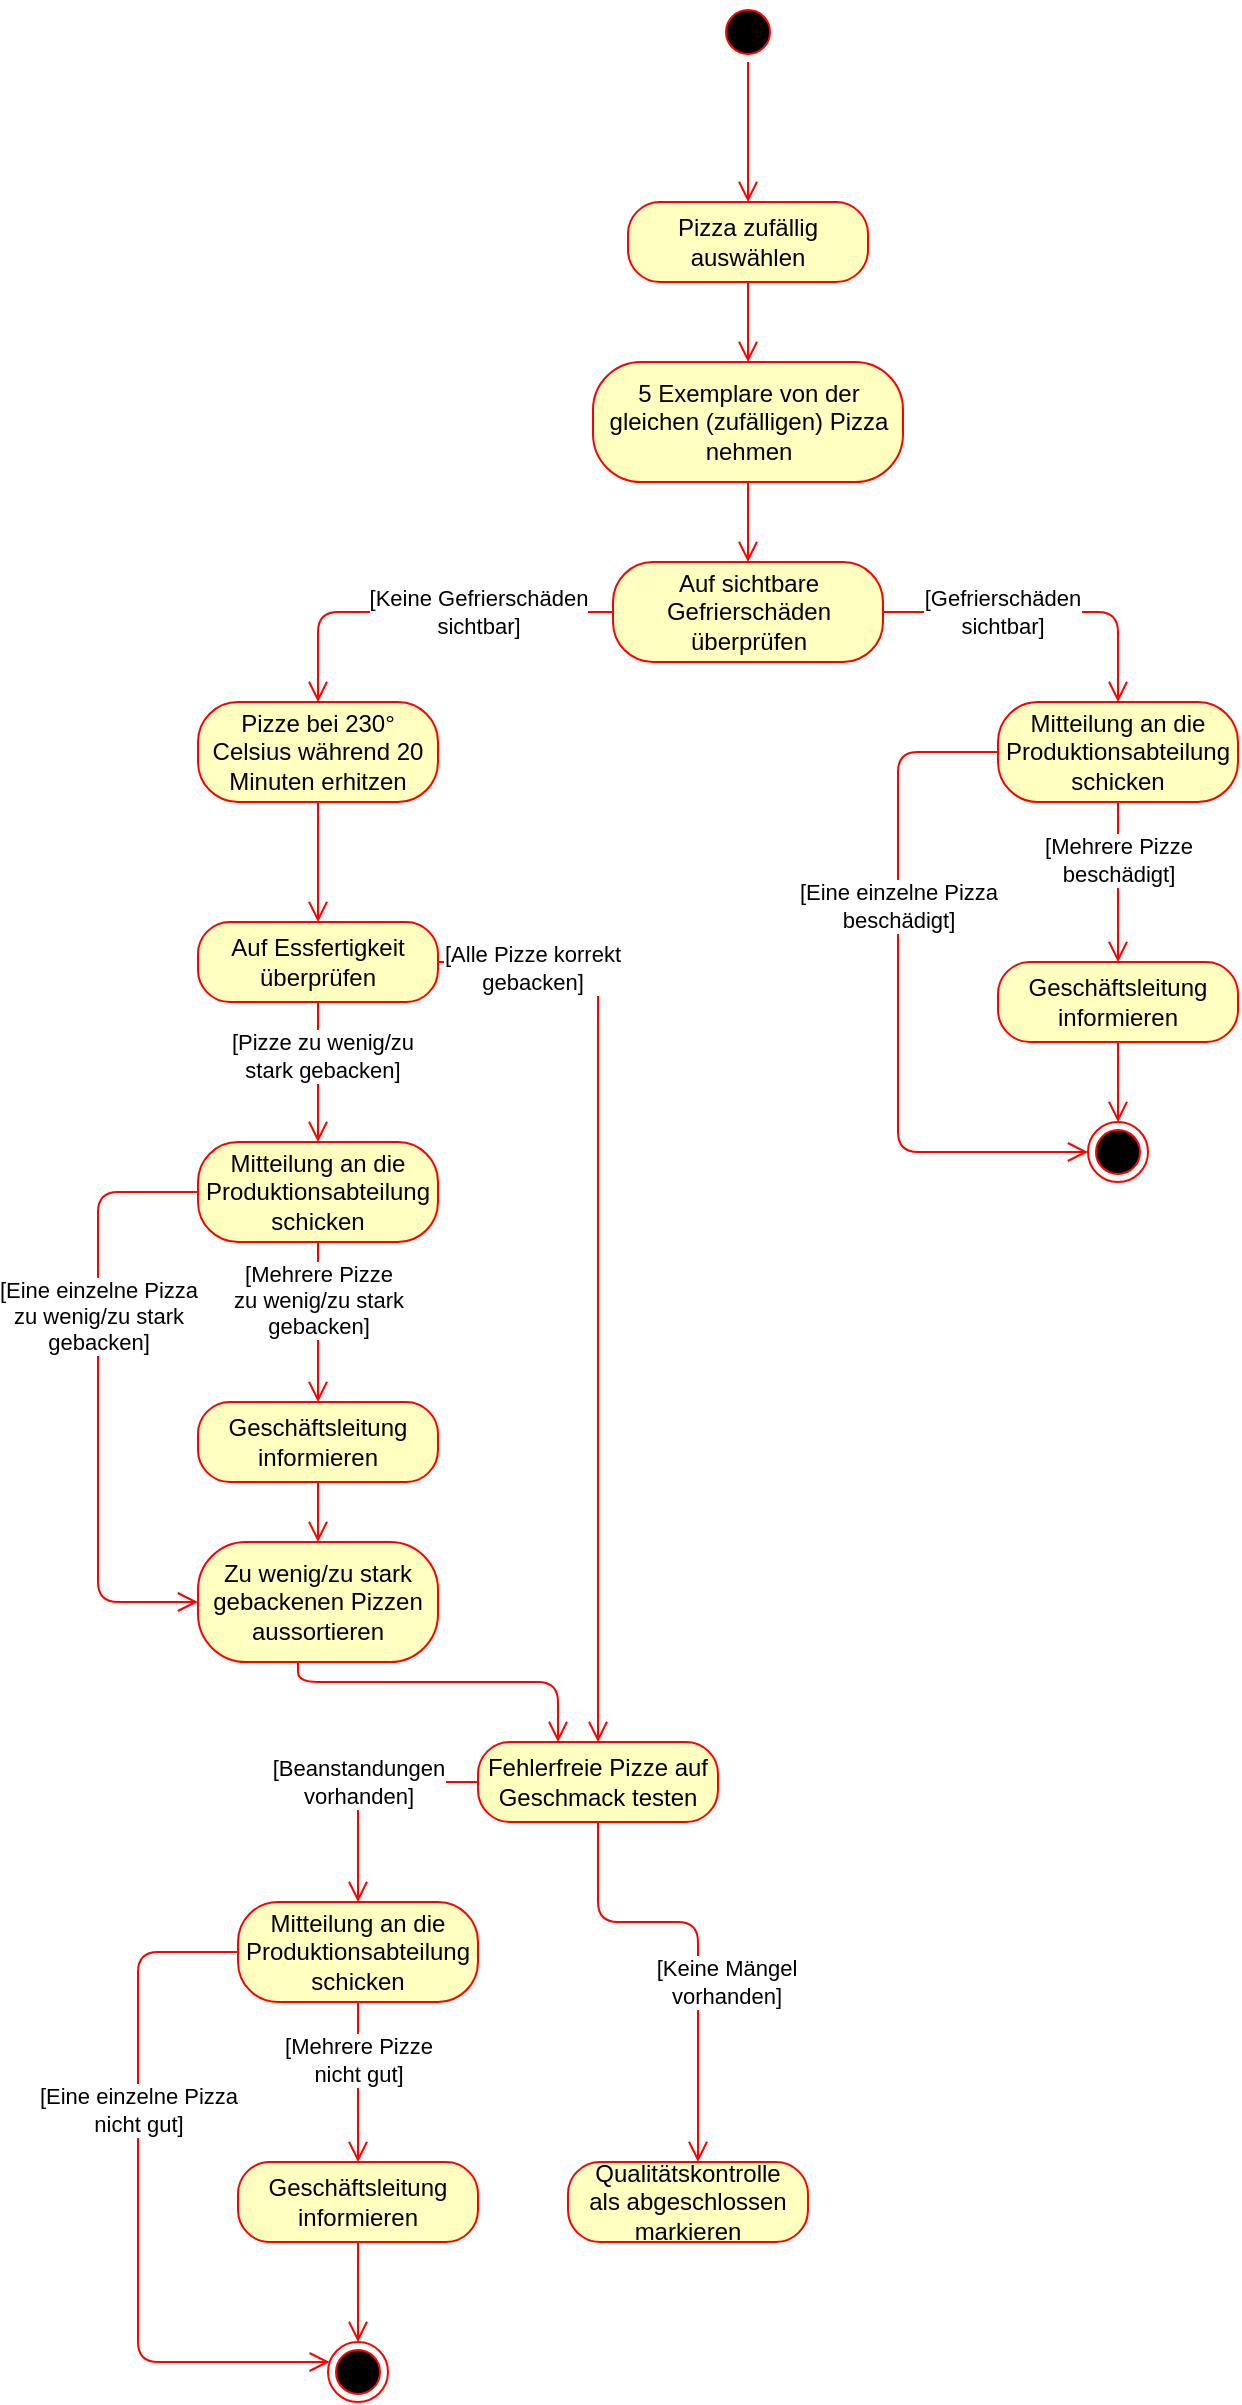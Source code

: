 <mxfile version="13.6.3" type="github">
  <diagram id="ezGaTpR-AKmtANGIafnU" name="Page-1">
    <mxGraphModel dx="1422" dy="748" grid="1" gridSize="10" guides="1" tooltips="1" connect="1" arrows="1" fold="1" page="1" pageScale="1" pageWidth="850" pageHeight="1100" math="0" shadow="0">
      <root>
        <mxCell id="0" />
        <mxCell id="1" parent="0" />
        <mxCell id="fG3WsD9q_cIxLBwufDan-1" value="" style="ellipse;html=1;shape=startState;fillColor=#000000;strokeColor=#ff0000;" vertex="1" parent="1">
          <mxGeometry x="380" y="40" width="30" height="30" as="geometry" />
        </mxCell>
        <mxCell id="fG3WsD9q_cIxLBwufDan-2" value="" style="edgeStyle=orthogonalEdgeStyle;html=1;verticalAlign=bottom;endArrow=open;endSize=8;strokeColor=#ff0000;" edge="1" source="fG3WsD9q_cIxLBwufDan-1" parent="1" target="fG3WsD9q_cIxLBwufDan-3">
          <mxGeometry relative="1" as="geometry">
            <mxPoint x="395" y="130" as="targetPoint" />
          </mxGeometry>
        </mxCell>
        <mxCell id="fG3WsD9q_cIxLBwufDan-3" value="Pizza zufällig auswählen" style="rounded=1;whiteSpace=wrap;html=1;arcSize=40;fontColor=#000000;fillColor=#ffffc0;strokeColor=#ff0000;" vertex="1" parent="1">
          <mxGeometry x="335" y="140" width="120" height="40" as="geometry" />
        </mxCell>
        <mxCell id="fG3WsD9q_cIxLBwufDan-4" value="" style="edgeStyle=orthogonalEdgeStyle;html=1;verticalAlign=bottom;endArrow=open;endSize=8;strokeColor=#ff0000;" edge="1" source="fG3WsD9q_cIxLBwufDan-3" parent="1" target="fG3WsD9q_cIxLBwufDan-5">
          <mxGeometry relative="1" as="geometry">
            <mxPoint x="395" y="220" as="targetPoint" />
          </mxGeometry>
        </mxCell>
        <mxCell id="fG3WsD9q_cIxLBwufDan-5" value="5 Exemplare von der gleichen (zufälligen) Pizza nehmen" style="rounded=1;whiteSpace=wrap;html=1;arcSize=40;fontColor=#000000;fillColor=#ffffc0;strokeColor=#ff0000;" vertex="1" parent="1">
          <mxGeometry x="317.5" y="220" width="155" height="60" as="geometry" />
        </mxCell>
        <mxCell id="fG3WsD9q_cIxLBwufDan-6" value="Auf sichtbare Gefrierschäden überprüfen" style="rounded=1;whiteSpace=wrap;html=1;arcSize=40;fontColor=#000000;fillColor=#ffffc0;strokeColor=#ff0000;" vertex="1" parent="1">
          <mxGeometry x="327.5" y="320" width="135" height="50" as="geometry" />
        </mxCell>
        <mxCell id="fG3WsD9q_cIxLBwufDan-8" value="" style="edgeStyle=orthogonalEdgeStyle;html=1;verticalAlign=bottom;endArrow=open;endSize=8;strokeColor=#ff0000;" edge="1" parent="1" source="fG3WsD9q_cIxLBwufDan-5" target="fG3WsD9q_cIxLBwufDan-6">
          <mxGeometry relative="1" as="geometry">
            <mxPoint x="405" y="150" as="targetPoint" />
            <mxPoint x="405" y="80" as="sourcePoint" />
          </mxGeometry>
        </mxCell>
        <mxCell id="fG3WsD9q_cIxLBwufDan-10" value="" style="edgeStyle=orthogonalEdgeStyle;html=1;verticalAlign=bottom;endArrow=open;endSize=8;strokeColor=#ff0000;" edge="1" parent="1" source="fG3WsD9q_cIxLBwufDan-6" target="fG3WsD9q_cIxLBwufDan-12">
          <mxGeometry relative="1" as="geometry">
            <mxPoint x="210" y="430" as="targetPoint" />
            <mxPoint x="405" y="80" as="sourcePoint" />
            <Array as="points">
              <mxPoint x="180" y="345" />
            </Array>
          </mxGeometry>
        </mxCell>
        <mxCell id="fG3WsD9q_cIxLBwufDan-14" value="&lt;div&gt;[Keine Gefrierschäden&lt;/div&gt;&lt;div&gt;sichtbar]&lt;br&gt;&lt;/div&gt;" style="edgeLabel;html=1;align=center;verticalAlign=middle;resizable=0;points=[];" vertex="1" connectable="0" parent="fG3WsD9q_cIxLBwufDan-10">
          <mxGeometry x="-0.205" y="-1" relative="1" as="geometry">
            <mxPoint x="8.5" y="1" as="offset" />
          </mxGeometry>
        </mxCell>
        <mxCell id="fG3WsD9q_cIxLBwufDan-12" value="Pizze bei 230° Celsius während 20 Minuten erhitzen" style="rounded=1;whiteSpace=wrap;html=1;arcSize=40;fontColor=#000000;fillColor=#ffffc0;strokeColor=#ff0000;" vertex="1" parent="1">
          <mxGeometry x="120" y="390" width="120" height="50" as="geometry" />
        </mxCell>
        <mxCell id="fG3WsD9q_cIxLBwufDan-13" value="" style="edgeStyle=orthogonalEdgeStyle;html=1;verticalAlign=bottom;endArrow=open;endSize=8;strokeColor=#ff0000;" edge="1" source="fG3WsD9q_cIxLBwufDan-12" parent="1" target="fG3WsD9q_cIxLBwufDan-25">
          <mxGeometry relative="1" as="geometry">
            <mxPoint x="220" y="530" as="targetPoint" />
            <Array as="points">
              <mxPoint x="180" y="430" />
              <mxPoint x="180" y="430" />
            </Array>
          </mxGeometry>
        </mxCell>
        <mxCell id="fG3WsD9q_cIxLBwufDan-15" value="Mitteilung an die Produktionsabteilung schicken" style="rounded=1;whiteSpace=wrap;html=1;arcSize=40;fontColor=#000000;fillColor=#ffffc0;strokeColor=#ff0000;" vertex="1" parent="1">
          <mxGeometry x="520" y="390" width="120" height="50" as="geometry" />
        </mxCell>
        <mxCell id="fG3WsD9q_cIxLBwufDan-16" value="" style="edgeStyle=orthogonalEdgeStyle;html=1;verticalAlign=bottom;endArrow=open;endSize=8;strokeColor=#ff0000;" edge="1" source="fG3WsD9q_cIxLBwufDan-15" parent="1" target="fG3WsD9q_cIxLBwufDan-20">
          <mxGeometry relative="1" as="geometry">
            <mxPoint x="480" y="480" as="targetPoint" />
            <Array as="points">
              <mxPoint x="580" y="480" />
              <mxPoint x="580" y="480" />
            </Array>
          </mxGeometry>
        </mxCell>
        <mxCell id="fG3WsD9q_cIxLBwufDan-22" value="&lt;div&gt;[Mehrere Pizze&lt;br&gt;&lt;/div&gt;&lt;div&gt;beschädigt]&lt;br&gt;&lt;/div&gt;" style="edgeLabel;html=1;align=center;verticalAlign=middle;resizable=0;points=[];" vertex="1" connectable="0" parent="fG3WsD9q_cIxLBwufDan-16">
          <mxGeometry x="-0.259" y="1" relative="1" as="geometry">
            <mxPoint x="-1" y="-1" as="offset" />
          </mxGeometry>
        </mxCell>
        <mxCell id="fG3WsD9q_cIxLBwufDan-18" value="" style="edgeStyle=orthogonalEdgeStyle;html=1;verticalAlign=bottom;endArrow=open;endSize=8;strokeColor=#ff0000;" edge="1" parent="1" source="fG3WsD9q_cIxLBwufDan-6" target="fG3WsD9q_cIxLBwufDan-15">
          <mxGeometry relative="1" as="geometry">
            <mxPoint x="405" y="150" as="targetPoint" />
            <mxPoint x="405" y="80" as="sourcePoint" />
          </mxGeometry>
        </mxCell>
        <mxCell id="fG3WsD9q_cIxLBwufDan-19" value="&lt;div&gt;[Gefrierschäden&lt;/div&gt;&lt;div&gt;sichtbar]&lt;br&gt;&lt;/div&gt;" style="edgeLabel;html=1;align=center;verticalAlign=middle;resizable=0;points=[];" vertex="1" connectable="0" parent="fG3WsD9q_cIxLBwufDan-18">
          <mxGeometry x="-0.666" y="3" relative="1" as="geometry">
            <mxPoint x="32.5" y="3" as="offset" />
          </mxGeometry>
        </mxCell>
        <mxCell id="fG3WsD9q_cIxLBwufDan-20" value="Geschäftsleitung informieren" style="rounded=1;whiteSpace=wrap;html=1;arcSize=40;fontColor=#000000;fillColor=#ffffc0;strokeColor=#ff0000;" vertex="1" parent="1">
          <mxGeometry x="520" y="520" width="120" height="40" as="geometry" />
        </mxCell>
        <mxCell id="fG3WsD9q_cIxLBwufDan-21" value="" style="edgeStyle=orthogonalEdgeStyle;html=1;verticalAlign=bottom;endArrow=open;endSize=8;strokeColor=#ff0000;" edge="1" source="fG3WsD9q_cIxLBwufDan-20" parent="1" target="fG3WsD9q_cIxLBwufDan-27">
          <mxGeometry relative="1" as="geometry">
            <mxPoint x="490" y="580" as="targetPoint" />
          </mxGeometry>
        </mxCell>
        <mxCell id="fG3WsD9q_cIxLBwufDan-23" value="" style="edgeStyle=orthogonalEdgeStyle;html=1;verticalAlign=bottom;endArrow=open;endSize=8;strokeColor=#ff0000;" edge="1" parent="1" source="fG3WsD9q_cIxLBwufDan-15" target="fG3WsD9q_cIxLBwufDan-27">
          <mxGeometry relative="1" as="geometry">
            <mxPoint x="440" y="550" as="targetPoint" />
            <mxPoint x="590" y="450" as="sourcePoint" />
            <Array as="points">
              <mxPoint x="470" y="415" />
              <mxPoint x="470" y="615" />
            </Array>
          </mxGeometry>
        </mxCell>
        <mxCell id="fG3WsD9q_cIxLBwufDan-24" value="&lt;div&gt;[Eine einzelne Pizza&lt;/div&gt;&lt;div&gt;beschädigt]&lt;br&gt;&lt;/div&gt;" style="edgeLabel;html=1;align=center;verticalAlign=middle;resizable=0;points=[];" vertex="1" connectable="0" parent="fG3WsD9q_cIxLBwufDan-23">
          <mxGeometry x="-0.259" y="1" relative="1" as="geometry">
            <mxPoint x="-1" y="-1" as="offset" />
          </mxGeometry>
        </mxCell>
        <mxCell id="fG3WsD9q_cIxLBwufDan-25" value="Auf Essfertigkeit überprüfen" style="rounded=1;whiteSpace=wrap;html=1;arcSize=40;fontColor=#000000;fillColor=#ffffc0;strokeColor=#ff0000;" vertex="1" parent="1">
          <mxGeometry x="120" y="500" width="120" height="40" as="geometry" />
        </mxCell>
        <mxCell id="fG3WsD9q_cIxLBwufDan-26" value="" style="edgeStyle=orthogonalEdgeStyle;html=1;verticalAlign=bottom;endArrow=open;endSize=8;strokeColor=#ff0000;" edge="1" source="fG3WsD9q_cIxLBwufDan-25" parent="1" target="fG3WsD9q_cIxLBwufDan-42">
          <mxGeometry relative="1" as="geometry">
            <mxPoint x="400" y="915" as="targetPoint" />
          </mxGeometry>
        </mxCell>
        <mxCell id="fG3WsD9q_cIxLBwufDan-46" value="&lt;div&gt;[Alle Pizze korrekt&lt;/div&gt;&lt;div&gt;gebacken]&lt;br&gt;&lt;/div&gt;" style="edgeLabel;html=1;align=center;verticalAlign=middle;resizable=0;points=[];" vertex="1" connectable="0" parent="fG3WsD9q_cIxLBwufDan-26">
          <mxGeometry x="-0.802" y="-3" relative="1" as="geometry">
            <mxPoint as="offset" />
          </mxGeometry>
        </mxCell>
        <mxCell id="fG3WsD9q_cIxLBwufDan-27" value="" style="ellipse;html=1;shape=endState;fillColor=#000000;strokeColor=#ff0000;" vertex="1" parent="1">
          <mxGeometry x="565" y="600" width="30" height="30" as="geometry" />
        </mxCell>
        <mxCell id="fG3WsD9q_cIxLBwufDan-28" value="Mitteilung an die Produktionsabteilung schicken" style="rounded=1;whiteSpace=wrap;html=1;arcSize=40;fontColor=#000000;fillColor=#ffffc0;strokeColor=#ff0000;" vertex="1" parent="1">
          <mxGeometry x="120" y="610" width="120" height="50" as="geometry" />
        </mxCell>
        <mxCell id="fG3WsD9q_cIxLBwufDan-29" value="" style="edgeStyle=orthogonalEdgeStyle;html=1;verticalAlign=bottom;endArrow=open;endSize=8;strokeColor=#ff0000;" edge="1" parent="1" source="fG3WsD9q_cIxLBwufDan-28" target="fG3WsD9q_cIxLBwufDan-31">
          <mxGeometry relative="1" as="geometry">
            <mxPoint x="80" y="730" as="targetPoint" />
            <Array as="points">
              <mxPoint x="180" y="730" />
              <mxPoint x="180" y="730" />
            </Array>
          </mxGeometry>
        </mxCell>
        <mxCell id="fG3WsD9q_cIxLBwufDan-30" value="&lt;div&gt;[Mehrere Pizze&lt;br&gt;&lt;/div&gt;&lt;div&gt;zu wenig/zu stark&lt;/div&gt;&lt;div&gt;gebacken]&lt;br&gt;&lt;/div&gt;" style="edgeLabel;html=1;align=center;verticalAlign=middle;resizable=0;points=[];" vertex="1" connectable="0" parent="fG3WsD9q_cIxLBwufDan-29">
          <mxGeometry x="-0.259" y="1" relative="1" as="geometry">
            <mxPoint x="-1" y="-1" as="offset" />
          </mxGeometry>
        </mxCell>
        <mxCell id="fG3WsD9q_cIxLBwufDan-31" value="Geschäftsleitung informieren" style="rounded=1;whiteSpace=wrap;html=1;arcSize=40;fontColor=#000000;fillColor=#ffffc0;strokeColor=#ff0000;" vertex="1" parent="1">
          <mxGeometry x="120" y="740" width="120" height="40" as="geometry" />
        </mxCell>
        <mxCell id="fG3WsD9q_cIxLBwufDan-32" value="" style="edgeStyle=orthogonalEdgeStyle;html=1;verticalAlign=bottom;endArrow=open;endSize=8;strokeColor=#ff0000;" edge="1" parent="1" source="fG3WsD9q_cIxLBwufDan-31">
          <mxGeometry relative="1" as="geometry">
            <mxPoint x="180" y="810" as="targetPoint" />
            <Array as="points">
              <mxPoint x="180" y="790" />
              <mxPoint x="180" y="790" />
            </Array>
          </mxGeometry>
        </mxCell>
        <mxCell id="fG3WsD9q_cIxLBwufDan-33" value="" style="edgeStyle=orthogonalEdgeStyle;html=1;verticalAlign=bottom;endArrow=open;endSize=8;strokeColor=#ff0000;" edge="1" parent="1" source="fG3WsD9q_cIxLBwufDan-28" target="fG3WsD9q_cIxLBwufDan-39">
          <mxGeometry relative="1" as="geometry">
            <mxPoint x="120" y="865" as="targetPoint" />
            <mxPoint x="190" y="700" as="sourcePoint" />
            <Array as="points">
              <mxPoint x="70" y="635" />
              <mxPoint x="70" y="840" />
            </Array>
          </mxGeometry>
        </mxCell>
        <mxCell id="fG3WsD9q_cIxLBwufDan-34" value="&lt;div&gt;[Eine einzelne Pizza&lt;/div&gt;&lt;div&gt;zu wenig/zu stark&lt;/div&gt;&lt;div&gt;gebacken]&lt;br&gt;&lt;/div&gt;" style="edgeLabel;html=1;align=center;verticalAlign=middle;resizable=0;points=[];" vertex="1" connectable="0" parent="fG3WsD9q_cIxLBwufDan-33">
          <mxGeometry x="-0.259" y="1" relative="1" as="geometry">
            <mxPoint x="-1" y="-1" as="offset" />
          </mxGeometry>
        </mxCell>
        <mxCell id="fG3WsD9q_cIxLBwufDan-37" value="" style="edgeStyle=orthogonalEdgeStyle;html=1;verticalAlign=bottom;endArrow=open;endSize=8;strokeColor=#ff0000;" edge="1" parent="1" source="fG3WsD9q_cIxLBwufDan-25" target="fG3WsD9q_cIxLBwufDan-28">
          <mxGeometry relative="1" as="geometry">
            <mxPoint x="388" y="670" as="targetPoint" />
            <mxPoint x="250" y="530" as="sourcePoint" />
          </mxGeometry>
        </mxCell>
        <mxCell id="fG3WsD9q_cIxLBwufDan-38" value="&lt;div&gt;[Pizze zu wenig/zu &lt;br&gt;&lt;/div&gt;&lt;div&gt;stark gebacken]&lt;/div&gt;" style="edgeLabel;html=1;align=center;verticalAlign=middle;resizable=0;points=[];" vertex="1" connectable="0" parent="fG3WsD9q_cIxLBwufDan-37">
          <mxGeometry x="-0.24" y="2" relative="1" as="geometry">
            <mxPoint as="offset" />
          </mxGeometry>
        </mxCell>
        <mxCell id="fG3WsD9q_cIxLBwufDan-39" value="&lt;div&gt;Zu wenig/zu stark&lt;/div&gt;&lt;div&gt;gebackenen Pizzen&lt;/div&gt;&lt;div&gt;aussortieren&lt;br&gt;&lt;/div&gt;" style="rounded=1;whiteSpace=wrap;html=1;arcSize=40;fontColor=#000000;fillColor=#ffffc0;strokeColor=#ff0000;" vertex="1" parent="1">
          <mxGeometry x="120" y="810" width="120" height="60" as="geometry" />
        </mxCell>
        <mxCell id="fG3WsD9q_cIxLBwufDan-40" value="" style="edgeStyle=orthogonalEdgeStyle;html=1;verticalAlign=bottom;endArrow=open;endSize=8;strokeColor=#ff0000;" edge="1" source="fG3WsD9q_cIxLBwufDan-39" parent="1" target="fG3WsD9q_cIxLBwufDan-42">
          <mxGeometry relative="1" as="geometry">
            <mxPoint x="300" y="915" as="targetPoint" />
            <Array as="points">
              <mxPoint x="170" y="880" />
              <mxPoint x="300" y="880" />
            </Array>
          </mxGeometry>
        </mxCell>
        <mxCell id="fG3WsD9q_cIxLBwufDan-42" value="&lt;div&gt;Fehlerfreie Pizze auf&lt;/div&gt;&lt;div&gt;Geschmack testen&lt;br&gt;&lt;/div&gt;" style="rounded=1;whiteSpace=wrap;html=1;arcSize=40;fontColor=#000000;fillColor=#ffffc0;strokeColor=#ff0000;" vertex="1" parent="1">
          <mxGeometry x="260" y="910" width="120" height="40" as="geometry" />
        </mxCell>
        <mxCell id="fG3WsD9q_cIxLBwufDan-47" value="" style="edgeStyle=orthogonalEdgeStyle;html=1;verticalAlign=bottom;endArrow=open;endSize=8;strokeColor=#ff0000;" edge="1" parent="1" source="fG3WsD9q_cIxLBwufDan-42" target="fG3WsD9q_cIxLBwufDan-48">
          <mxGeometry relative="1" as="geometry">
            <mxPoint x="360" y="1090" as="targetPoint" />
            <mxPoint x="360" y="1030" as="sourcePoint" />
            <Array as="points">
              <mxPoint x="200" y="930" />
            </Array>
          </mxGeometry>
        </mxCell>
        <mxCell id="fG3WsD9q_cIxLBwufDan-56" value="&lt;div&gt;[Beanstandungen&lt;/div&gt;&lt;div&gt;vorhanden]&lt;br&gt;&lt;/div&gt;" style="edgeLabel;html=1;align=center;verticalAlign=middle;resizable=0;points=[];" vertex="1" connectable="0" parent="fG3WsD9q_cIxLBwufDan-47">
          <mxGeometry x="-0.3" y="3" relative="1" as="geometry">
            <mxPoint x="-18" y="-3" as="offset" />
          </mxGeometry>
        </mxCell>
        <mxCell id="fG3WsD9q_cIxLBwufDan-48" value="Mitteilung an die Produktionsabteilung schicken" style="rounded=1;whiteSpace=wrap;html=1;arcSize=40;fontColor=#000000;fillColor=#ffffc0;strokeColor=#ff0000;" vertex="1" parent="1">
          <mxGeometry x="140" y="990" width="120" height="50" as="geometry" />
        </mxCell>
        <mxCell id="fG3WsD9q_cIxLBwufDan-49" value="" style="edgeStyle=orthogonalEdgeStyle;html=1;verticalAlign=bottom;endArrow=open;endSize=8;strokeColor=#ff0000;" edge="1" parent="1" source="fG3WsD9q_cIxLBwufDan-48" target="fG3WsD9q_cIxLBwufDan-51">
          <mxGeometry relative="1" as="geometry">
            <mxPoint x="100" y="1110" as="targetPoint" />
            <Array as="points">
              <mxPoint x="200" y="1110" />
              <mxPoint x="200" y="1110" />
            </Array>
          </mxGeometry>
        </mxCell>
        <mxCell id="fG3WsD9q_cIxLBwufDan-50" value="&lt;div&gt;[Mehrere Pizze&lt;br&gt;&lt;/div&gt;nicht gut]" style="edgeLabel;html=1;align=center;verticalAlign=middle;resizable=0;points=[];" vertex="1" connectable="0" parent="fG3WsD9q_cIxLBwufDan-49">
          <mxGeometry x="-0.259" y="1" relative="1" as="geometry">
            <mxPoint x="-1" y="-1" as="offset" />
          </mxGeometry>
        </mxCell>
        <mxCell id="fG3WsD9q_cIxLBwufDan-51" value="Geschäftsleitung informieren" style="rounded=1;whiteSpace=wrap;html=1;arcSize=40;fontColor=#000000;fillColor=#ffffc0;strokeColor=#ff0000;" vertex="1" parent="1">
          <mxGeometry x="140" y="1120" width="120" height="40" as="geometry" />
        </mxCell>
        <mxCell id="fG3WsD9q_cIxLBwufDan-52" value="" style="edgeStyle=orthogonalEdgeStyle;html=1;verticalAlign=bottom;endArrow=open;endSize=8;strokeColor=#ff0000;" edge="1" parent="1" source="fG3WsD9q_cIxLBwufDan-51" target="fG3WsD9q_cIxLBwufDan-57">
          <mxGeometry relative="1" as="geometry">
            <mxPoint x="200" y="1190" as="targetPoint" />
            <Array as="points" />
          </mxGeometry>
        </mxCell>
        <mxCell id="fG3WsD9q_cIxLBwufDan-53" value="" style="edgeStyle=orthogonalEdgeStyle;html=1;verticalAlign=bottom;endArrow=open;endSize=8;strokeColor=#ff0000;" edge="1" parent="1" source="fG3WsD9q_cIxLBwufDan-48" target="fG3WsD9q_cIxLBwufDan-57">
          <mxGeometry relative="1" as="geometry">
            <mxPoint x="140" y="1220" as="targetPoint" />
            <mxPoint x="210" y="1080" as="sourcePoint" />
            <Array as="points">
              <mxPoint x="90" y="1015" />
              <mxPoint x="90" y="1220" />
            </Array>
          </mxGeometry>
        </mxCell>
        <mxCell id="fG3WsD9q_cIxLBwufDan-54" value="&lt;div&gt;[Eine einzelne Pizza&lt;/div&gt;&lt;div&gt;nicht gut]&lt;br&gt;&lt;/div&gt;" style="edgeLabel;html=1;align=center;verticalAlign=middle;resizable=0;points=[];" vertex="1" connectable="0" parent="fG3WsD9q_cIxLBwufDan-53">
          <mxGeometry x="-0.259" y="1" relative="1" as="geometry">
            <mxPoint x="-1" y="-1" as="offset" />
          </mxGeometry>
        </mxCell>
        <mxCell id="fG3WsD9q_cIxLBwufDan-57" value="" style="ellipse;html=1;shape=endState;fillColor=#000000;strokeColor=#ff0000;" vertex="1" parent="1">
          <mxGeometry x="185" y="1210" width="30" height="30" as="geometry" />
        </mxCell>
        <mxCell id="fG3WsD9q_cIxLBwufDan-58" value="" style="edgeStyle=orthogonalEdgeStyle;html=1;verticalAlign=bottom;endArrow=open;endSize=8;strokeColor=#ff0000;" edge="1" parent="1" source="fG3WsD9q_cIxLBwufDan-42" target="fG3WsD9q_cIxLBwufDan-60">
          <mxGeometry relative="1" as="geometry">
            <mxPoint x="370" y="1080" as="targetPoint" />
            <mxPoint x="270" y="940" as="sourcePoint" />
            <Array as="points">
              <mxPoint x="320" y="1000" />
              <mxPoint x="370" y="1000" />
            </Array>
          </mxGeometry>
        </mxCell>
        <mxCell id="fG3WsD9q_cIxLBwufDan-59" value="&lt;div&gt;[Keine Mängel&lt;br&gt;&lt;/div&gt;&lt;div&gt;vorhanden]&lt;br&gt;&lt;/div&gt;" style="edgeLabel;html=1;align=center;verticalAlign=middle;resizable=0;points=[];" vertex="1" connectable="0" parent="fG3WsD9q_cIxLBwufDan-58">
          <mxGeometry x="-0.3" y="3" relative="1" as="geometry">
            <mxPoint x="37" y="33" as="offset" />
          </mxGeometry>
        </mxCell>
        <mxCell id="fG3WsD9q_cIxLBwufDan-60" value="&lt;div&gt;Qualitätskontrolle&lt;/div&gt;&lt;div&gt;als abgeschlossen markieren&lt;br&gt;&lt;/div&gt;" style="rounded=1;whiteSpace=wrap;html=1;arcSize=40;fontColor=#000000;fillColor=#ffffc0;strokeColor=#ff0000;" vertex="1" parent="1">
          <mxGeometry x="305" y="1120" width="120" height="40" as="geometry" />
        </mxCell>
      </root>
    </mxGraphModel>
  </diagram>
</mxfile>

